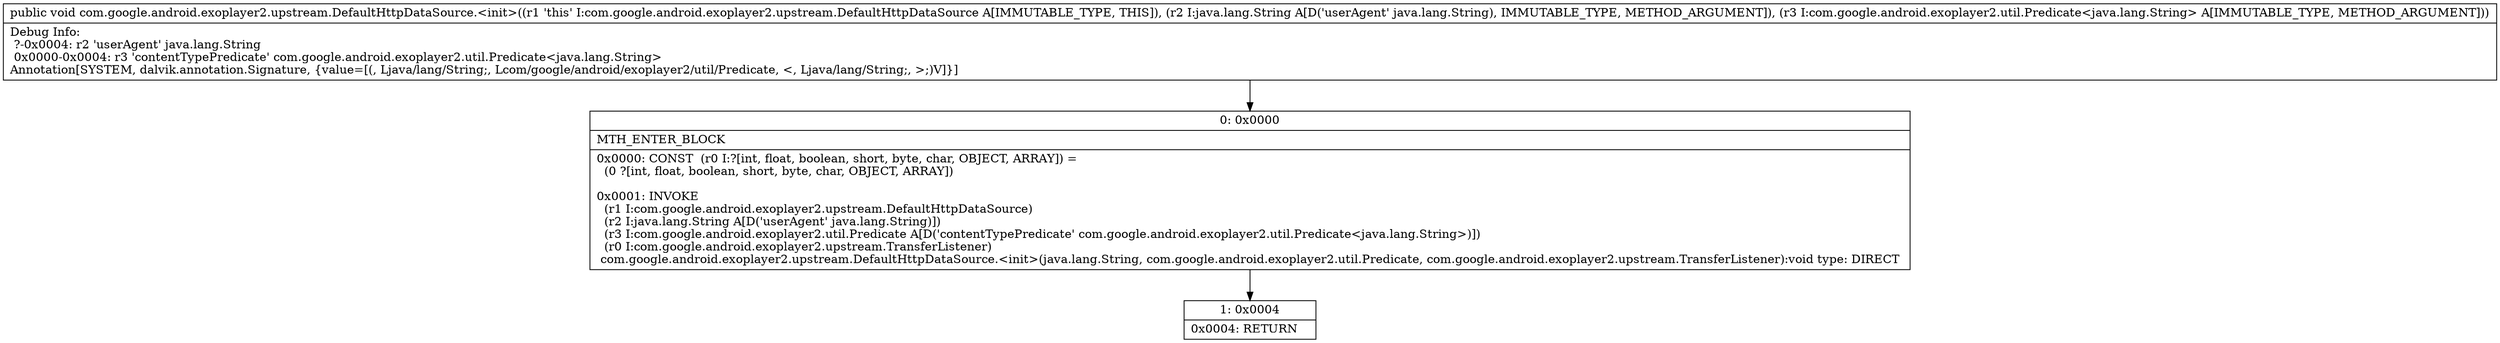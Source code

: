 digraph "CFG forcom.google.android.exoplayer2.upstream.DefaultHttpDataSource.\<init\>(Ljava\/lang\/String;Lcom\/google\/android\/exoplayer2\/util\/Predicate;)V" {
Node_0 [shape=record,label="{0\:\ 0x0000|MTH_ENTER_BLOCK\l|0x0000: CONST  (r0 I:?[int, float, boolean, short, byte, char, OBJECT, ARRAY]) = \l  (0 ?[int, float, boolean, short, byte, char, OBJECT, ARRAY])\l \l0x0001: INVOKE  \l  (r1 I:com.google.android.exoplayer2.upstream.DefaultHttpDataSource)\l  (r2 I:java.lang.String A[D('userAgent' java.lang.String)])\l  (r3 I:com.google.android.exoplayer2.util.Predicate A[D('contentTypePredicate' com.google.android.exoplayer2.util.Predicate\<java.lang.String\>)])\l  (r0 I:com.google.android.exoplayer2.upstream.TransferListener)\l com.google.android.exoplayer2.upstream.DefaultHttpDataSource.\<init\>(java.lang.String, com.google.android.exoplayer2.util.Predicate, com.google.android.exoplayer2.upstream.TransferListener):void type: DIRECT \l}"];
Node_1 [shape=record,label="{1\:\ 0x0004|0x0004: RETURN   \l}"];
MethodNode[shape=record,label="{public void com.google.android.exoplayer2.upstream.DefaultHttpDataSource.\<init\>((r1 'this' I:com.google.android.exoplayer2.upstream.DefaultHttpDataSource A[IMMUTABLE_TYPE, THIS]), (r2 I:java.lang.String A[D('userAgent' java.lang.String), IMMUTABLE_TYPE, METHOD_ARGUMENT]), (r3 I:com.google.android.exoplayer2.util.Predicate\<java.lang.String\> A[IMMUTABLE_TYPE, METHOD_ARGUMENT]))  | Debug Info:\l  ?\-0x0004: r2 'userAgent' java.lang.String\l  0x0000\-0x0004: r3 'contentTypePredicate' com.google.android.exoplayer2.util.Predicate\<java.lang.String\>\lAnnotation[SYSTEM, dalvik.annotation.Signature, \{value=[(, Ljava\/lang\/String;, Lcom\/google\/android\/exoplayer2\/util\/Predicate, \<, Ljava\/lang\/String;, \>;)V]\}]\l}"];
MethodNode -> Node_0;
Node_0 -> Node_1;
}

